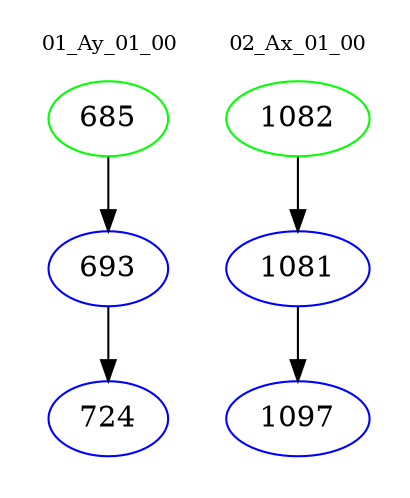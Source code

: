 digraph{
subgraph cluster_0 {
color = white
label = "01_Ay_01_00";
fontsize=10;
T0_685 [label="685", color="green"]
T0_685 -> T0_693 [color="black"]
T0_693 [label="693", color="blue"]
T0_693 -> T0_724 [color="black"]
T0_724 [label="724", color="blue"]
}
subgraph cluster_1 {
color = white
label = "02_Ax_01_00";
fontsize=10;
T1_1082 [label="1082", color="green"]
T1_1082 -> T1_1081 [color="black"]
T1_1081 [label="1081", color="blue"]
T1_1081 -> T1_1097 [color="black"]
T1_1097 [label="1097", color="blue"]
}
}
